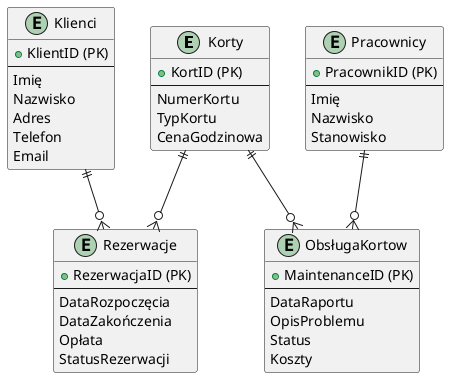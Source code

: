 @startuml
entity Korty {
    + KortID (PK)
    --
    NumerKortu
    TypKortu
    CenaGodzinowa
}

entity Klienci {
    + KlientID (PK)
    --
    Imię
    Nazwisko
    Adres
    Telefon
    Email
}

entity Rezerwacje {
    + RezerwacjaID (PK)
    --
    DataRozpoczęcia
    DataZakończenia
    Opłata
    StatusRezerwacji
}
 
entity Pracownicy {
    + PracownikID (PK)
    --
    Imię
    Nazwisko
    Stanowisko
}

entity ObsługaKortow {
    + MaintenanceID (PK)
    --
    DataRaportu
    OpisProblemu
    Status
    Koszty
}

Korty ||--o{ Rezerwacje
Klienci ||--o{ Rezerwacje
Korty ||--o{ ObsługaKortow
Pracownicy ||--o{ ObsługaKortow
@enduml
